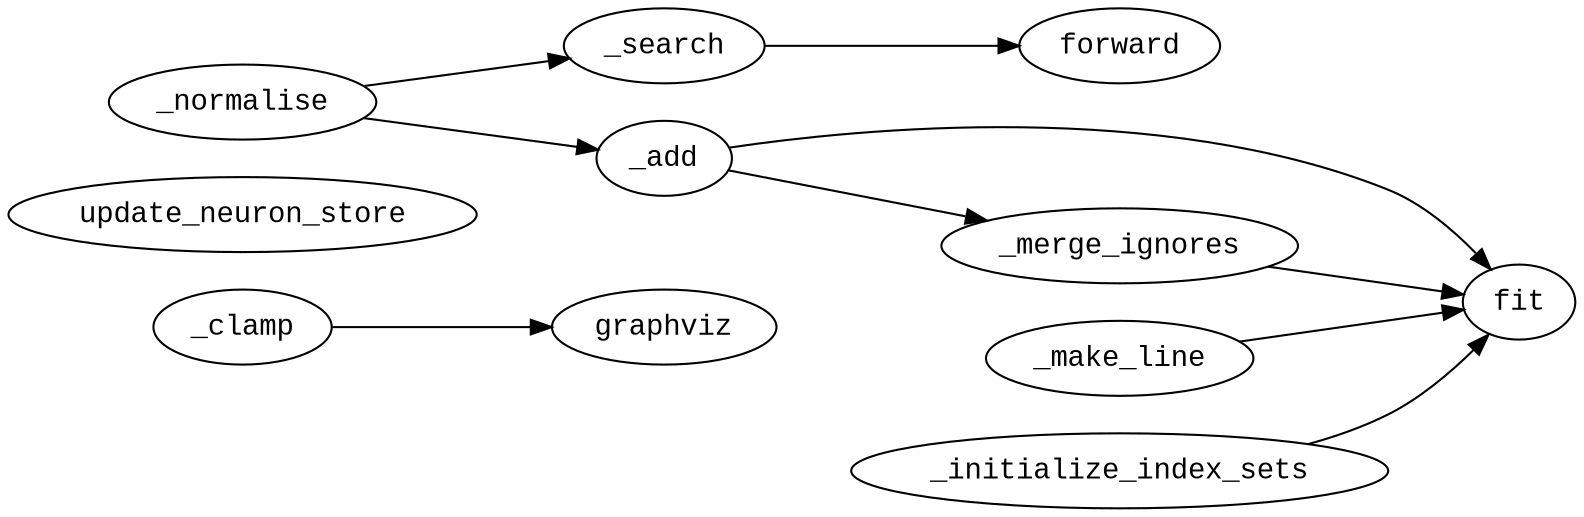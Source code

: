digraph main {
    rankdir = LR;
    node [fontname = "Courier New";];
    graphviz [label = "graphviz";];
    _clamp [label = "_clamp";];
    update_neuron_store [label = "update_neuron_store";];
    forward [label = "forward";];
    _search [label = "_search";];
    fit [label = "fit";];
    _merge_ignores [label = "_merge_ignores";];
    _normalise [label = "_normalise";];
    _add [label = "_add";];
    _make_line [label = "_make_line";];
    _initialize_index_sets [label = "_initialize_index_sets";];
    
    _initialize_index_sets -> fit;
    _make_line -> fit;
    _add -> fit;
    _merge_ignores -> fit;
    
    _clamp -> graphviz;
    
    _search -> forward;
    
    _normalise -> _search;
    
    _add -> _merge_ignores;
    
    _normalise -> _add;
    
    
    # training_samples.py depends on nothing
    
    # word_tokenizer.py depends on nothing
}